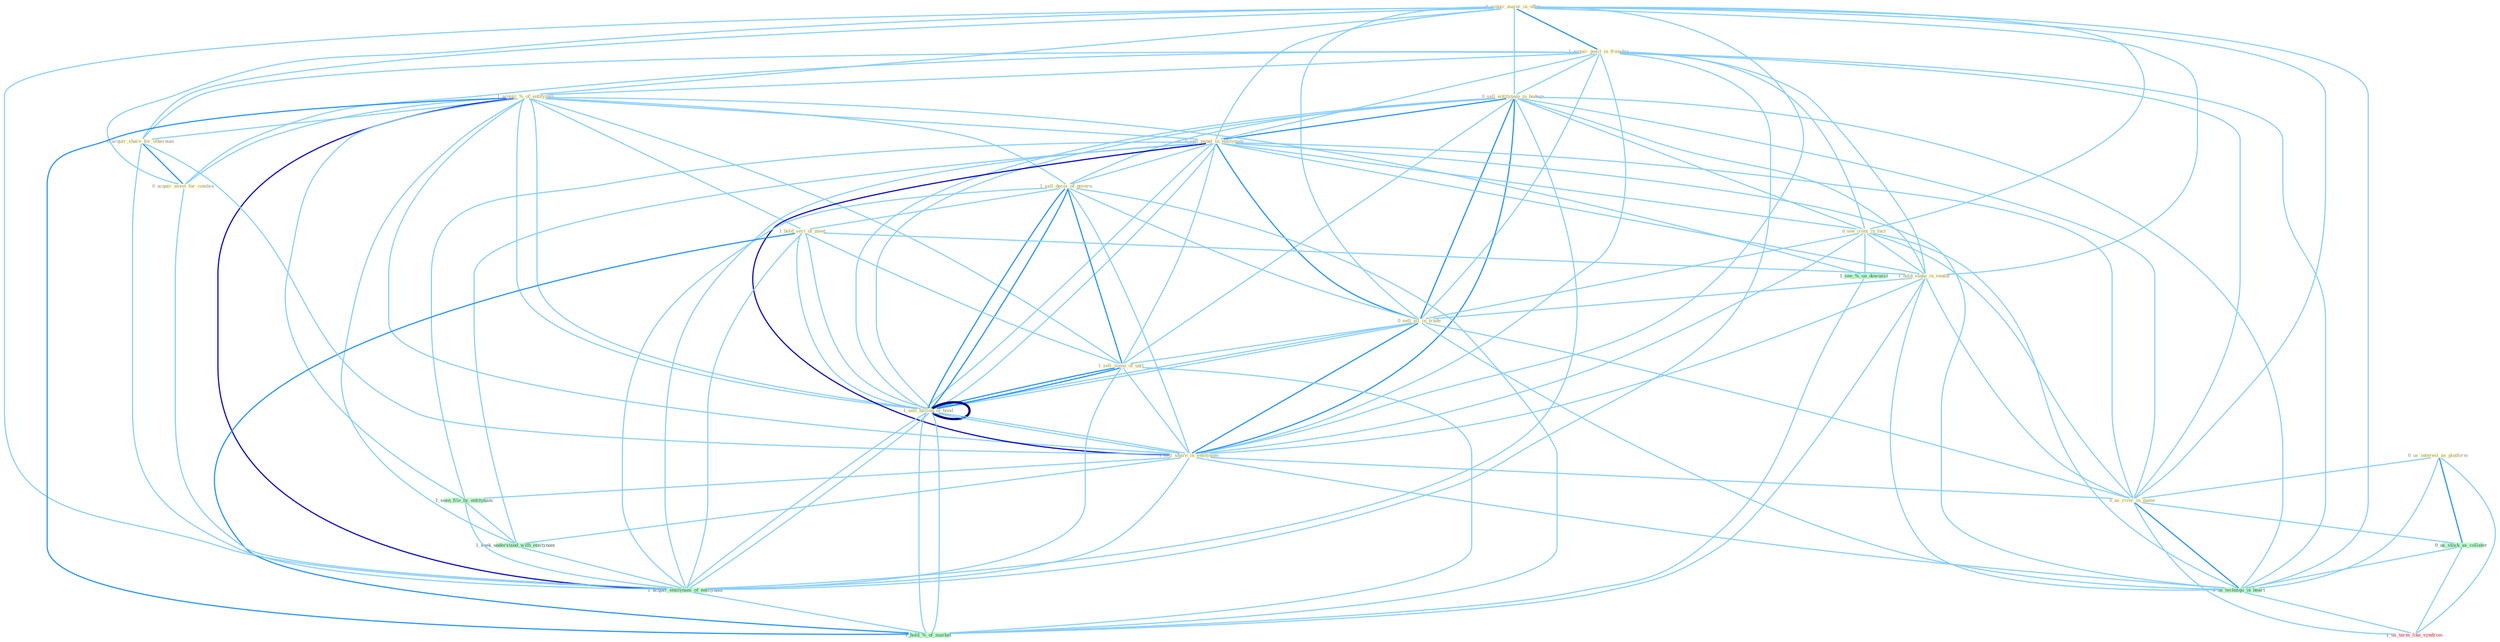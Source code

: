 Graph G{ 
    node
    [shape=polygon,style=filled,width=.5,height=.06,color="#BDFCC9",fixedsize=true,fontsize=4,
    fontcolor="#2f4f4f"];
    {node
    [color="#ffffe0", fontcolor="#8b7d6b"] "0_acquir_major_in_offer " "1_acquir_posit_in_franchis " "0_sell_entitynam_in_bodega " "1_acquir_%_of_entitynam " "0_sell_panel_in_entitynam " "0_see_ironi_in_fact " "1_sell_decis_of_govern " "1_hold_seri_of_meet " "1_hold_stake_in_ventur " "0_us_interest_as_platform " "0_sell_all_in_trade " "1_sell_some_of_unit " "1_sell_billion_of_bond " "0_acquir_share_for_othernum " "1_sell_share_in_entitynam " "0_us_river_in_name " "0_acquir_asset_for_combin " "1_sell_billion_of_bond "}
{node [color="#fff0f5", fontcolor="#b22222"] "1_us_term_like_syndrom "}
edge [color="#B0E2FF"];

	"0_acquir_major_in_offer " -- "1_acquir_posit_in_franchis " [w="2", color="#1e90ff" , len=0.8];
	"0_acquir_major_in_offer " -- "0_sell_entitynam_in_bodega " [w="1", color="#87cefa" ];
	"0_acquir_major_in_offer " -- "1_acquir_%_of_entitynam " [w="1", color="#87cefa" ];
	"0_acquir_major_in_offer " -- "0_sell_panel_in_entitynam " [w="1", color="#87cefa" ];
	"0_acquir_major_in_offer " -- "0_see_ironi_in_fact " [w="1", color="#87cefa" ];
	"0_acquir_major_in_offer " -- "1_hold_stake_in_ventur " [w="1", color="#87cefa" ];
	"0_acquir_major_in_offer " -- "0_sell_all_in_trade " [w="1", color="#87cefa" ];
	"0_acquir_major_in_offer " -- "0_acquir_share_for_othernum " [w="1", color="#87cefa" ];
	"0_acquir_major_in_offer " -- "1_sell_share_in_entitynam " [w="1", color="#87cefa" ];
	"0_acquir_major_in_offer " -- "0_us_river_in_name " [w="1", color="#87cefa" ];
	"0_acquir_major_in_offer " -- "0_acquir_asset_for_combin " [w="1", color="#87cefa" ];
	"0_acquir_major_in_offer " -- "1_acquir_entitynam_of_entitynam " [w="1", color="#87cefa" ];
	"0_acquir_major_in_offer " -- "0_us_techniqu_in_heart " [w="1", color="#87cefa" ];
	"1_acquir_posit_in_franchis " -- "0_sell_entitynam_in_bodega " [w="1", color="#87cefa" ];
	"1_acquir_posit_in_franchis " -- "1_acquir_%_of_entitynam " [w="1", color="#87cefa" ];
	"1_acquir_posit_in_franchis " -- "0_sell_panel_in_entitynam " [w="1", color="#87cefa" ];
	"1_acquir_posit_in_franchis " -- "0_see_ironi_in_fact " [w="1", color="#87cefa" ];
	"1_acquir_posit_in_franchis " -- "1_hold_stake_in_ventur " [w="1", color="#87cefa" ];
	"1_acquir_posit_in_franchis " -- "0_sell_all_in_trade " [w="1", color="#87cefa" ];
	"1_acquir_posit_in_franchis " -- "0_acquir_share_for_othernum " [w="1", color="#87cefa" ];
	"1_acquir_posit_in_franchis " -- "1_sell_share_in_entitynam " [w="1", color="#87cefa" ];
	"1_acquir_posit_in_franchis " -- "0_us_river_in_name " [w="1", color="#87cefa" ];
	"1_acquir_posit_in_franchis " -- "0_acquir_asset_for_combin " [w="1", color="#87cefa" ];
	"1_acquir_posit_in_franchis " -- "1_acquir_entitynam_of_entitynam " [w="1", color="#87cefa" ];
	"1_acquir_posit_in_franchis " -- "0_us_techniqu_in_heart " [w="1", color="#87cefa" ];
	"0_sell_entitynam_in_bodega " -- "0_sell_panel_in_entitynam " [w="2", color="#1e90ff" , len=0.8];
	"0_sell_entitynam_in_bodega " -- "0_see_ironi_in_fact " [w="1", color="#87cefa" ];
	"0_sell_entitynam_in_bodega " -- "1_sell_decis_of_govern " [w="1", color="#87cefa" ];
	"0_sell_entitynam_in_bodega " -- "1_hold_stake_in_ventur " [w="1", color="#87cefa" ];
	"0_sell_entitynam_in_bodega " -- "0_sell_all_in_trade " [w="2", color="#1e90ff" , len=0.8];
	"0_sell_entitynam_in_bodega " -- "1_sell_some_of_unit " [w="1", color="#87cefa" ];
	"0_sell_entitynam_in_bodega " -- "1_sell_billion_of_bond " [w="1", color="#87cefa" ];
	"0_sell_entitynam_in_bodega " -- "1_sell_share_in_entitynam " [w="2", color="#1e90ff" , len=0.8];
	"0_sell_entitynam_in_bodega " -- "0_us_river_in_name " [w="1", color="#87cefa" ];
	"0_sell_entitynam_in_bodega " -- "1_sell_billion_of_bond " [w="1", color="#87cefa" ];
	"0_sell_entitynam_in_bodega " -- "1_acquir_entitynam_of_entitynam " [w="1", color="#87cefa" ];
	"0_sell_entitynam_in_bodega " -- "0_us_techniqu_in_heart " [w="1", color="#87cefa" ];
	"1_acquir_%_of_entitynam " -- "0_sell_panel_in_entitynam " [w="1", color="#87cefa" ];
	"1_acquir_%_of_entitynam " -- "1_sell_decis_of_govern " [w="1", color="#87cefa" ];
	"1_acquir_%_of_entitynam " -- "1_hold_seri_of_meet " [w="1", color="#87cefa" ];
	"1_acquir_%_of_entitynam " -- "1_sell_some_of_unit " [w="1", color="#87cefa" ];
	"1_acquir_%_of_entitynam " -- "1_sell_billion_of_bond " [w="1", color="#87cefa" ];
	"1_acquir_%_of_entitynam " -- "0_acquir_share_for_othernum " [w="1", color="#87cefa" ];
	"1_acquir_%_of_entitynam " -- "1_sell_share_in_entitynam " [w="1", color="#87cefa" ];
	"1_acquir_%_of_entitynam " -- "0_acquir_asset_for_combin " [w="1", color="#87cefa" ];
	"1_acquir_%_of_entitynam " -- "1_sell_billion_of_bond " [w="1", color="#87cefa" ];
	"1_acquir_%_of_entitynam " -- "1_seen_file_by_entitynam " [w="1", color="#87cefa" ];
	"1_acquir_%_of_entitynam " -- "1_seek_understand_with_entitynam " [w="1", color="#87cefa" ];
	"1_acquir_%_of_entitynam " -- "1_acquir_entitynam_of_entitynam " [w="3", color="#0000cd" , len=0.6];
	"1_acquir_%_of_entitynam " -- "1_see_%_on_downsid " [w="1", color="#87cefa" ];
	"1_acquir_%_of_entitynam " -- "1_hold_%_of_market " [w="2", color="#1e90ff" , len=0.8];
	"0_sell_panel_in_entitynam " -- "0_see_ironi_in_fact " [w="1", color="#87cefa" ];
	"0_sell_panel_in_entitynam " -- "1_sell_decis_of_govern " [w="1", color="#87cefa" ];
	"0_sell_panel_in_entitynam " -- "1_hold_stake_in_ventur " [w="1", color="#87cefa" ];
	"0_sell_panel_in_entitynam " -- "0_sell_all_in_trade " [w="2", color="#1e90ff" , len=0.8];
	"0_sell_panel_in_entitynam " -- "1_sell_some_of_unit " [w="1", color="#87cefa" ];
	"0_sell_panel_in_entitynam " -- "1_sell_billion_of_bond " [w="1", color="#87cefa" ];
	"0_sell_panel_in_entitynam " -- "1_sell_share_in_entitynam " [w="3", color="#0000cd" , len=0.6];
	"0_sell_panel_in_entitynam " -- "0_us_river_in_name " [w="1", color="#87cefa" ];
	"0_sell_panel_in_entitynam " -- "1_sell_billion_of_bond " [w="1", color="#87cefa" ];
	"0_sell_panel_in_entitynam " -- "1_seen_file_by_entitynam " [w="1", color="#87cefa" ];
	"0_sell_panel_in_entitynam " -- "1_seek_understand_with_entitynam " [w="1", color="#87cefa" ];
	"0_sell_panel_in_entitynam " -- "1_acquir_entitynam_of_entitynam " [w="1", color="#87cefa" ];
	"0_sell_panel_in_entitynam " -- "0_us_techniqu_in_heart " [w="1", color="#87cefa" ];
	"0_see_ironi_in_fact " -- "1_hold_stake_in_ventur " [w="1", color="#87cefa" ];
	"0_see_ironi_in_fact " -- "0_sell_all_in_trade " [w="1", color="#87cefa" ];
	"0_see_ironi_in_fact " -- "1_sell_share_in_entitynam " [w="1", color="#87cefa" ];
	"0_see_ironi_in_fact " -- "0_us_river_in_name " [w="1", color="#87cefa" ];
	"0_see_ironi_in_fact " -- "0_us_techniqu_in_heart " [w="1", color="#87cefa" ];
	"0_see_ironi_in_fact " -- "1_see_%_on_downsid " [w="1", color="#87cefa" ];
	"1_sell_decis_of_govern " -- "1_hold_seri_of_meet " [w="1", color="#87cefa" ];
	"1_sell_decis_of_govern " -- "0_sell_all_in_trade " [w="1", color="#87cefa" ];
	"1_sell_decis_of_govern " -- "1_sell_some_of_unit " [w="2", color="#1e90ff" , len=0.8];
	"1_sell_decis_of_govern " -- "1_sell_billion_of_bond " [w="2", color="#1e90ff" , len=0.8];
	"1_sell_decis_of_govern " -- "1_sell_share_in_entitynam " [w="1", color="#87cefa" ];
	"1_sell_decis_of_govern " -- "1_sell_billion_of_bond " [w="2", color="#1e90ff" , len=0.8];
	"1_sell_decis_of_govern " -- "1_acquir_entitynam_of_entitynam " [w="1", color="#87cefa" ];
	"1_sell_decis_of_govern " -- "1_hold_%_of_market " [w="1", color="#87cefa" ];
	"1_hold_seri_of_meet " -- "1_hold_stake_in_ventur " [w="1", color="#87cefa" ];
	"1_hold_seri_of_meet " -- "1_sell_some_of_unit " [w="1", color="#87cefa" ];
	"1_hold_seri_of_meet " -- "1_sell_billion_of_bond " [w="1", color="#87cefa" ];
	"1_hold_seri_of_meet " -- "1_sell_billion_of_bond " [w="1", color="#87cefa" ];
	"1_hold_seri_of_meet " -- "1_acquir_entitynam_of_entitynam " [w="1", color="#87cefa" ];
	"1_hold_seri_of_meet " -- "1_hold_%_of_market " [w="2", color="#1e90ff" , len=0.8];
	"1_hold_stake_in_ventur " -- "0_sell_all_in_trade " [w="1", color="#87cefa" ];
	"1_hold_stake_in_ventur " -- "1_sell_share_in_entitynam " [w="1", color="#87cefa" ];
	"1_hold_stake_in_ventur " -- "0_us_river_in_name " [w="1", color="#87cefa" ];
	"1_hold_stake_in_ventur " -- "0_us_techniqu_in_heart " [w="1", color="#87cefa" ];
	"1_hold_stake_in_ventur " -- "1_hold_%_of_market " [w="1", color="#87cefa" ];
	"0_us_interest_as_platform " -- "0_us_river_in_name " [w="1", color="#87cefa" ];
	"0_us_interest_as_platform " -- "0_us_stock_as_collater " [w="2", color="#1e90ff" , len=0.8];
	"0_us_interest_as_platform " -- "0_us_techniqu_in_heart " [w="1", color="#87cefa" ];
	"0_us_interest_as_platform " -- "1_us_term_like_syndrom " [w="1", color="#87cefa" ];
	"0_sell_all_in_trade " -- "1_sell_some_of_unit " [w="1", color="#87cefa" ];
	"0_sell_all_in_trade " -- "1_sell_billion_of_bond " [w="1", color="#87cefa" ];
	"0_sell_all_in_trade " -- "1_sell_share_in_entitynam " [w="2", color="#1e90ff" , len=0.8];
	"0_sell_all_in_trade " -- "0_us_river_in_name " [w="1", color="#87cefa" ];
	"0_sell_all_in_trade " -- "1_sell_billion_of_bond " [w="1", color="#87cefa" ];
	"0_sell_all_in_trade " -- "0_us_techniqu_in_heart " [w="1", color="#87cefa" ];
	"1_sell_some_of_unit " -- "1_sell_billion_of_bond " [w="2", color="#1e90ff" , len=0.8];
	"1_sell_some_of_unit " -- "1_sell_share_in_entitynam " [w="1", color="#87cefa" ];
	"1_sell_some_of_unit " -- "1_sell_billion_of_bond " [w="2", color="#1e90ff" , len=0.8];
	"1_sell_some_of_unit " -- "1_acquir_entitynam_of_entitynam " [w="1", color="#87cefa" ];
	"1_sell_some_of_unit " -- "1_hold_%_of_market " [w="1", color="#87cefa" ];
	"1_sell_billion_of_bond " -- "1_sell_share_in_entitynam " [w="1", color="#87cefa" ];
	"1_sell_billion_of_bond " -- "1_sell_billion_of_bond " [w="4", style=bold, color="#000080", len=0.4];
	"1_sell_billion_of_bond " -- "1_acquir_entitynam_of_entitynam " [w="1", color="#87cefa" ];
	"1_sell_billion_of_bond " -- "1_hold_%_of_market " [w="1", color="#87cefa" ];
	"0_acquir_share_for_othernum " -- "1_sell_share_in_entitynam " [w="1", color="#87cefa" ];
	"0_acquir_share_for_othernum " -- "0_acquir_asset_for_combin " [w="2", color="#1e90ff" , len=0.8];
	"0_acquir_share_for_othernum " -- "1_acquir_entitynam_of_entitynam " [w="1", color="#87cefa" ];
	"1_sell_share_in_entitynam " -- "0_us_river_in_name " [w="1", color="#87cefa" ];
	"1_sell_share_in_entitynam " -- "1_sell_billion_of_bond " [w="1", color="#87cefa" ];
	"1_sell_share_in_entitynam " -- "1_seen_file_by_entitynam " [w="1", color="#87cefa" ];
	"1_sell_share_in_entitynam " -- "1_seek_understand_with_entitynam " [w="1", color="#87cefa" ];
	"1_sell_share_in_entitynam " -- "1_acquir_entitynam_of_entitynam " [w="1", color="#87cefa" ];
	"1_sell_share_in_entitynam " -- "0_us_techniqu_in_heart " [w="1", color="#87cefa" ];
	"0_us_river_in_name " -- "0_us_stock_as_collater " [w="1", color="#87cefa" ];
	"0_us_river_in_name " -- "0_us_techniqu_in_heart " [w="2", color="#1e90ff" , len=0.8];
	"0_us_river_in_name " -- "1_us_term_like_syndrom " [w="1", color="#87cefa" ];
	"0_acquir_asset_for_combin " -- "1_acquir_entitynam_of_entitynam " [w="1", color="#87cefa" ];
	"1_sell_billion_of_bond " -- "1_acquir_entitynam_of_entitynam " [w="1", color="#87cefa" ];
	"1_sell_billion_of_bond " -- "1_hold_%_of_market " [w="1", color="#87cefa" ];
	"1_seen_file_by_entitynam " -- "1_seek_understand_with_entitynam " [w="1", color="#87cefa" ];
	"1_seen_file_by_entitynam " -- "1_acquir_entitynam_of_entitynam " [w="1", color="#87cefa" ];
	"0_us_stock_as_collater " -- "0_us_techniqu_in_heart " [w="1", color="#87cefa" ];
	"0_us_stock_as_collater " -- "1_us_term_like_syndrom " [w="1", color="#87cefa" ];
	"1_seek_understand_with_entitynam " -- "1_acquir_entitynam_of_entitynam " [w="1", color="#87cefa" ];
	"1_acquir_entitynam_of_entitynam " -- "1_hold_%_of_market " [w="1", color="#87cefa" ];
	"0_us_techniqu_in_heart " -- "1_us_term_like_syndrom " [w="1", color="#87cefa" ];
	"1_see_%_on_downsid " -- "1_hold_%_of_market " [w="1", color="#87cefa" ];
}